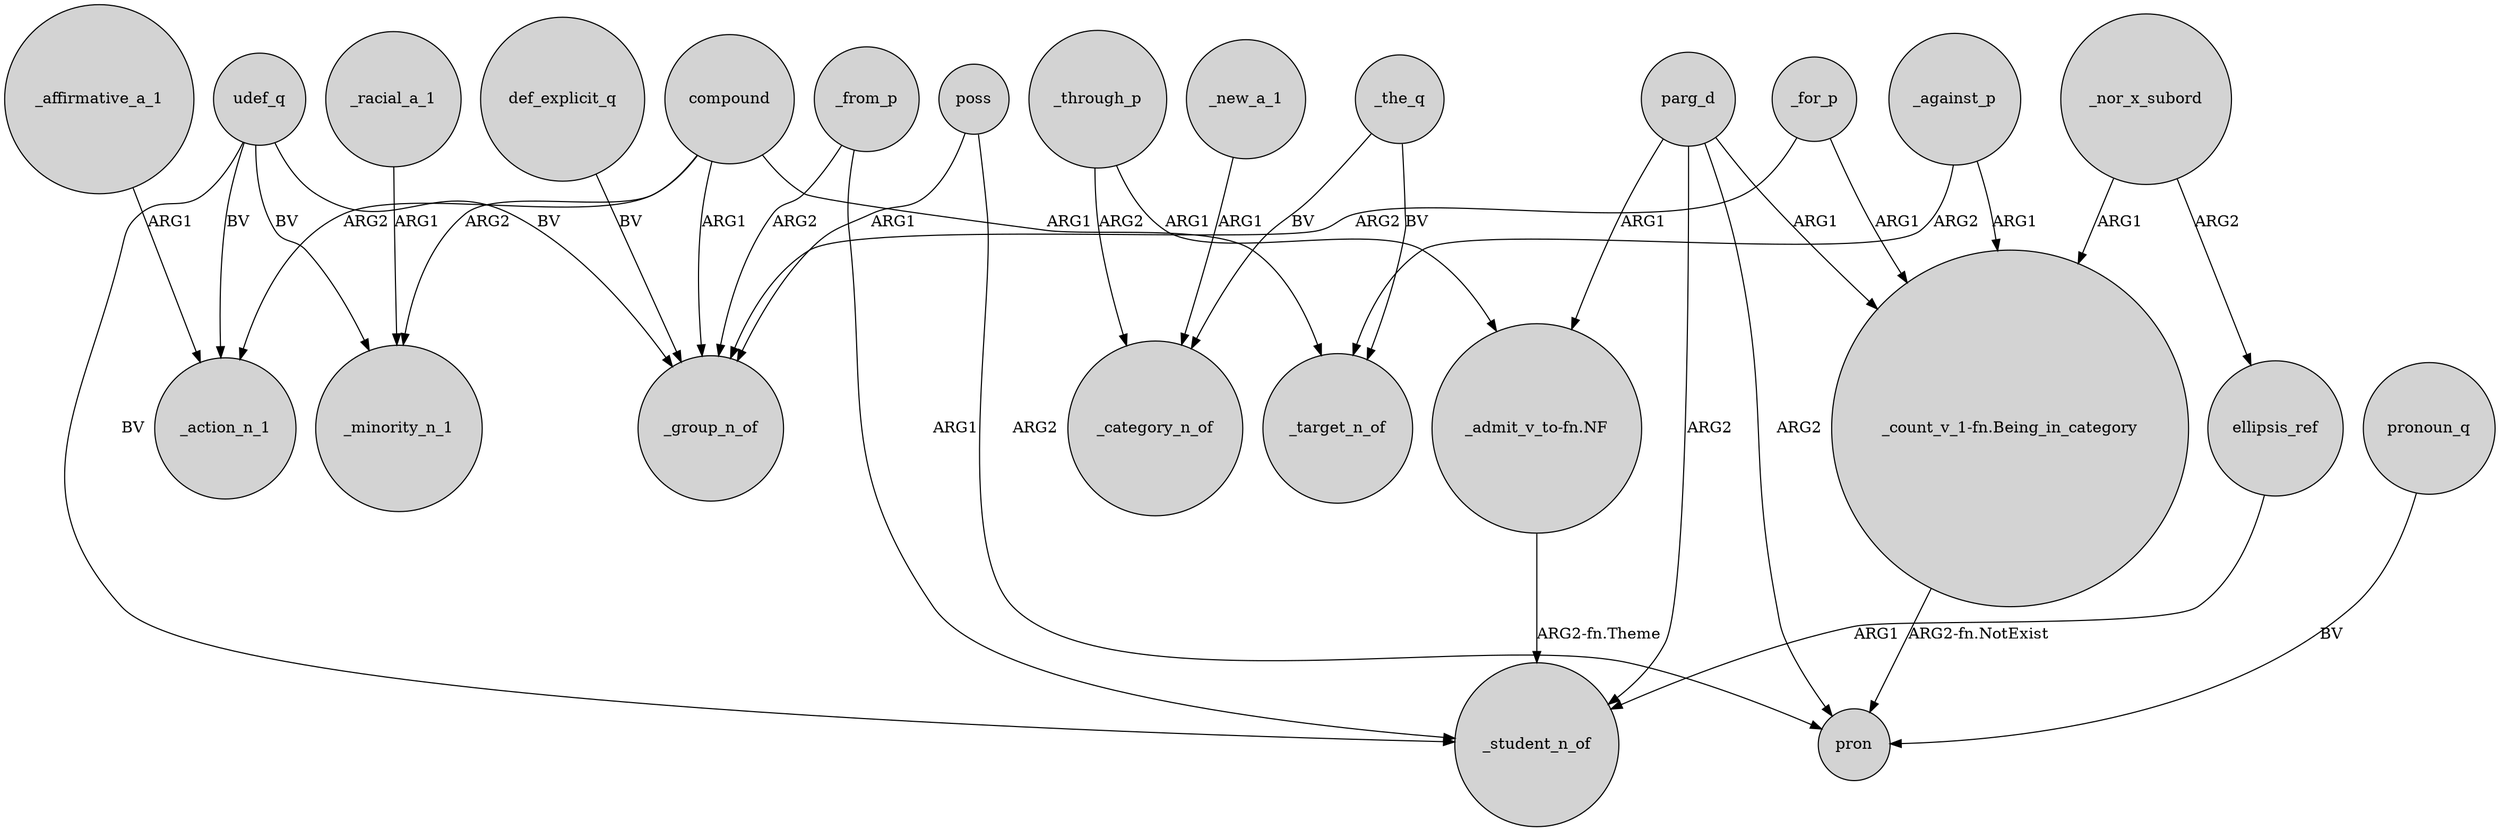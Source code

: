 digraph {
	node [shape=circle style=filled]
	_against_p -> _target_n_of [label=ARG2]
	poss -> pron [label=ARG2]
	udef_q -> _minority_n_1 [label=BV]
	_through_p -> _category_n_of [label=ARG2]
	def_explicit_q -> _group_n_of [label=BV]
	compound -> _action_n_1 [label=ARG2]
	udef_q -> _student_n_of [label=BV]
	_through_p -> "_admit_v_to-fn.NF" [label=ARG1]
	parg_d -> "_count_v_1-fn.Being_in_category" [label=ARG1]
	_nor_x_subord -> "_count_v_1-fn.Being_in_category" [label=ARG1]
	_affirmative_a_1 -> _action_n_1 [label=ARG1]
	ellipsis_ref -> _student_n_of [label=ARG1]
	_nor_x_subord -> ellipsis_ref [label=ARG2]
	_new_a_1 -> _category_n_of [label=ARG1]
	_racial_a_1 -> _minority_n_1 [label=ARG1]
	poss -> _group_n_of [label=ARG1]
	_the_q -> _target_n_of [label=BV]
	parg_d -> "_admit_v_to-fn.NF" [label=ARG1]
	compound -> _target_n_of [label=ARG1]
	parg_d -> pron [label=ARG2]
	"_admit_v_to-fn.NF" -> _student_n_of [label="ARG2-fn.Theme"]
	pronoun_q -> pron [label=BV]
	_for_p -> _group_n_of [label=ARG2]
	compound -> _minority_n_1 [label=ARG2]
	compound -> _group_n_of [label=ARG1]
	_for_p -> "_count_v_1-fn.Being_in_category" [label=ARG1]
	_against_p -> "_count_v_1-fn.Being_in_category" [label=ARG1]
	"_count_v_1-fn.Being_in_category" -> pron [label="ARG2-fn.NotExist"]
	_from_p -> _student_n_of [label=ARG1]
	udef_q -> _action_n_1 [label=BV]
	udef_q -> _group_n_of [label=BV]
	parg_d -> _student_n_of [label=ARG2]
	_the_q -> _category_n_of [label=BV]
	_from_p -> _group_n_of [label=ARG2]
}
